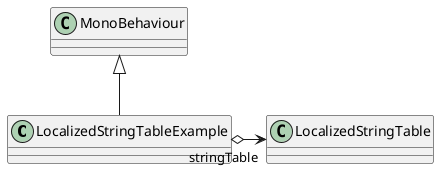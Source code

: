 @startuml
class LocalizedStringTableExample {
}
MonoBehaviour <|-- LocalizedStringTableExample
LocalizedStringTableExample o-> "stringTable" LocalizedStringTable
@enduml
